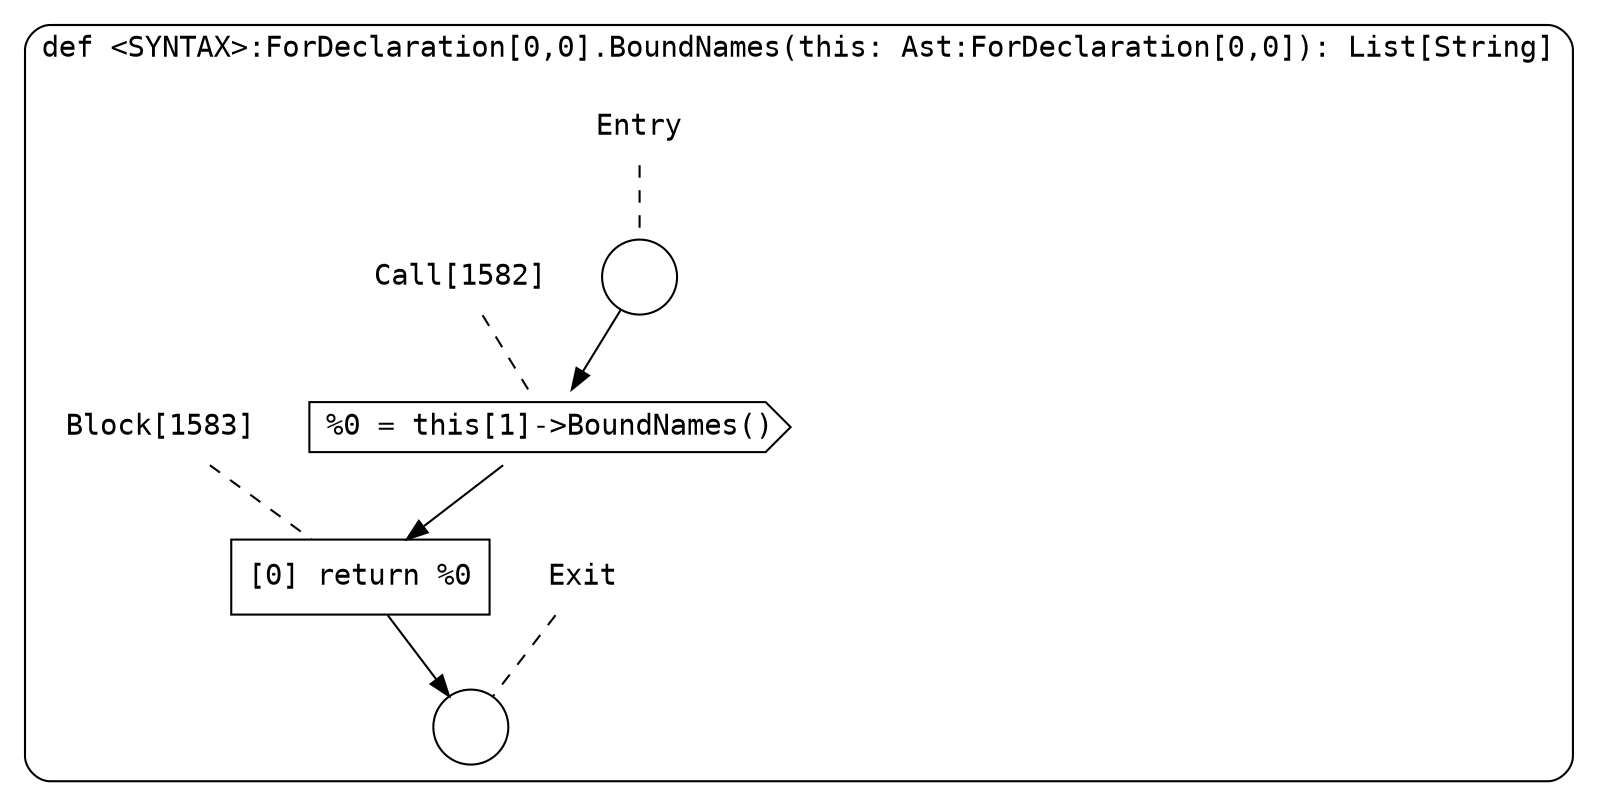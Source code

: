 digraph {
  graph [fontname = "Consolas"]
  node [fontname = "Consolas"]
  edge [fontname = "Consolas"]
  subgraph cluster204 {
    label = "def <SYNTAX>:ForDeclaration[0,0].BoundNames(this: Ast:ForDeclaration[0,0]): List[String]"
    style = rounded
    cluster204_entry_name [shape=none, label=<<font color="black">Entry</font>>]
    cluster204_entry_name -> cluster204_entry [arrowhead=none, color="black", style=dashed]
    cluster204_entry [shape=circle label=" " color="black" fillcolor="white" style=filled]
    cluster204_entry -> node1582 [color="black"]
    cluster204_exit_name [shape=none, label=<<font color="black">Exit</font>>]
    cluster204_exit_name -> cluster204_exit [arrowhead=none, color="black", style=dashed]
    cluster204_exit [shape=circle label=" " color="black" fillcolor="white" style=filled]
    node1582_name [shape=none, label=<<font color="black">Call[1582]</font>>]
    node1582_name -> node1582 [arrowhead=none, color="black", style=dashed]
    node1582 [shape=cds, label=<<font color="black">%0 = this[1]-&gt;BoundNames()</font>> color="black" fillcolor="white", style=filled]
    node1582 -> node1583 [color="black"]
    node1583_name [shape=none, label=<<font color="black">Block[1583]</font>>]
    node1583_name -> node1583 [arrowhead=none, color="black", style=dashed]
    node1583 [shape=box, label=<<font color="black">[0] return %0<BR ALIGN="LEFT"/></font>> color="black" fillcolor="white", style=filled]
    node1583 -> cluster204_exit [color="black"]
  }
}